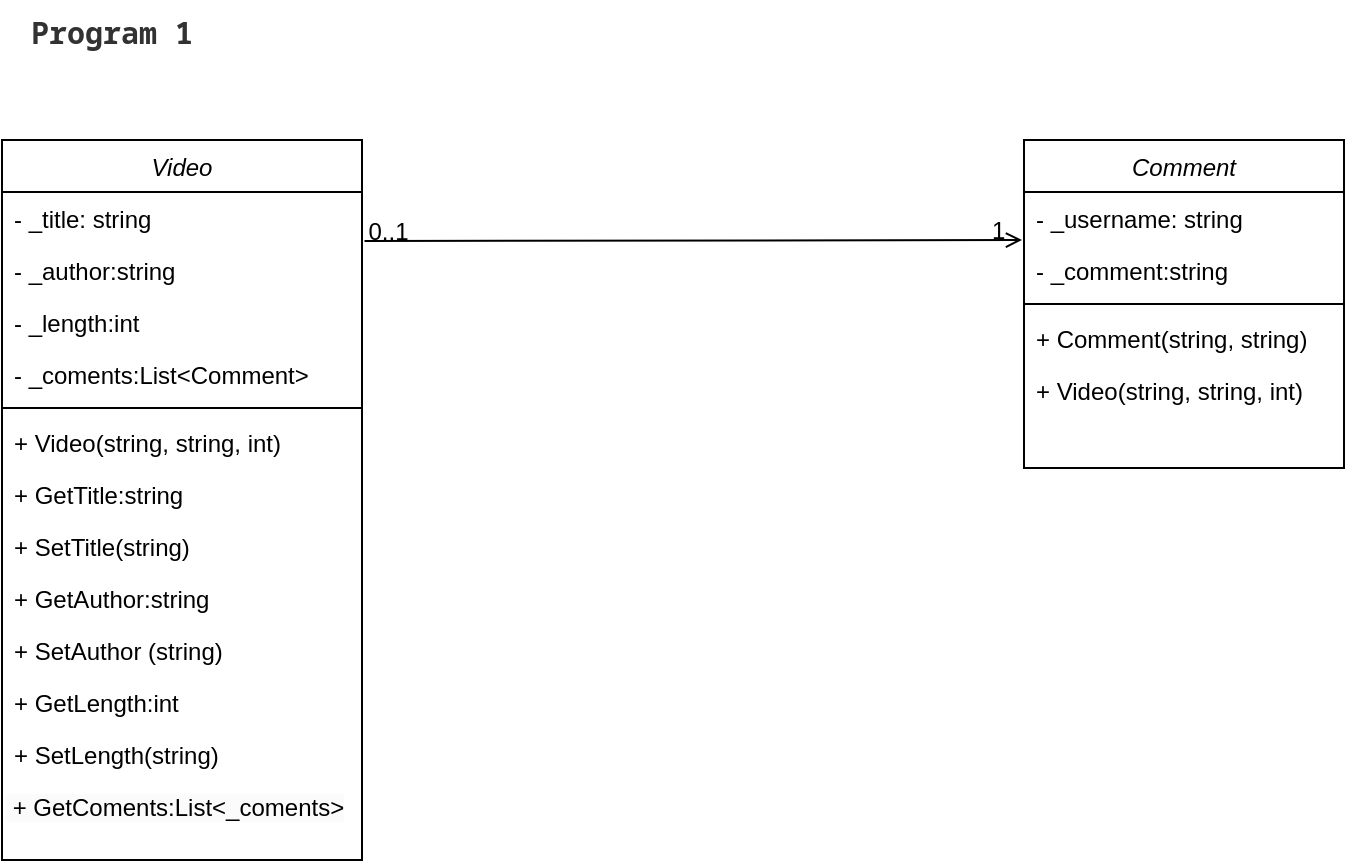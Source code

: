 <mxfile version="21.2.8" type="device">
  <diagram id="C5RBs43oDa-KdzZeNtuy" name="Page-1">
    <mxGraphModel dx="1292" dy="575" grid="1" gridSize="10" guides="1" tooltips="1" connect="1" arrows="1" fold="1" page="1" pageScale="1" pageWidth="827" pageHeight="1169" math="0" shadow="0">
      <root>
        <mxCell id="WIyWlLk6GJQsqaUBKTNV-0" />
        <mxCell id="WIyWlLk6GJQsqaUBKTNV-1" parent="WIyWlLk6GJQsqaUBKTNV-0" />
        <mxCell id="zkfFHV4jXpPFQw0GAbJ--26" value="" style="endArrow=open;shadow=0;strokeWidth=1;rounded=0;endFill=1;edgeStyle=elbowEdgeStyle;elbow=vertical;exitX=1.007;exitY=-0.057;exitDx=0;exitDy=0;exitPerimeter=0;" parent="WIyWlLk6GJQsqaUBKTNV-1" source="QwNCPIfgqO4SO9C38pkO-11" edge="1">
          <mxGeometry x="0.5" y="41" relative="1" as="geometry">
            <mxPoint x="260" y="170" as="sourcePoint" />
            <mxPoint x="570" y="170" as="targetPoint" />
            <mxPoint x="-40" y="32" as="offset" />
            <Array as="points">
              <mxPoint x="270" y="170" />
              <mxPoint x="499" y="180" />
              <mxPoint x="449" y="180" />
              <mxPoint x="519" y="190" />
            </Array>
          </mxGeometry>
        </mxCell>
        <mxCell id="zkfFHV4jXpPFQw0GAbJ--27" value="0..1" style="resizable=0;align=left;verticalAlign=bottom;labelBackgroundColor=none;fontSize=12;" parent="zkfFHV4jXpPFQw0GAbJ--26" connectable="0" vertex="1">
          <mxGeometry x="-1" relative="1" as="geometry">
            <mxPoint y="4" as="offset" />
          </mxGeometry>
        </mxCell>
        <mxCell id="zkfFHV4jXpPFQw0GAbJ--28" value="1" style="resizable=0;align=right;verticalAlign=bottom;labelBackgroundColor=none;fontSize=12;" parent="zkfFHV4jXpPFQw0GAbJ--26" connectable="0" vertex="1">
          <mxGeometry x="1" relative="1" as="geometry">
            <mxPoint x="-7" y="4" as="offset" />
          </mxGeometry>
        </mxCell>
        <mxCell id="QwNCPIfgqO4SO9C38pkO-0" value="&lt;h3 style=&quot;font-family: &amp;quot;Noto Sans Mono&amp;quot;; margin: 0px; font-size: 1.25em; color: rgb(50, 50, 50); text-align: start;&quot;&gt;Program 1&lt;/h3&gt;" style="text;html=1;strokeColor=none;fillColor=none;align=center;verticalAlign=middle;whiteSpace=wrap;rounded=0;" parent="WIyWlLk6GJQsqaUBKTNV-1" vertex="1">
          <mxGeometry x="60" y="50" width="110" height="30" as="geometry" />
        </mxCell>
        <mxCell id="QwNCPIfgqO4SO9C38pkO-9" value="Video" style="swimlane;fontStyle=2;align=center;verticalAlign=top;childLayout=stackLayout;horizontal=1;startSize=26;horizontalStack=0;resizeParent=1;resizeLast=0;collapsible=1;marginBottom=0;rounded=0;shadow=0;strokeWidth=1;" parent="WIyWlLk6GJQsqaUBKTNV-1" vertex="1">
          <mxGeometry x="60" y="120" width="180" height="360" as="geometry">
            <mxRectangle x="230" y="140" width="160" height="26" as="alternateBounds" />
          </mxGeometry>
        </mxCell>
        <mxCell id="QwNCPIfgqO4SO9C38pkO-10" value="- _title: string" style="text;align=left;verticalAlign=top;spacingLeft=4;spacingRight=4;overflow=hidden;rotatable=0;points=[[0,0.5],[1,0.5]];portConstraint=eastwest;" parent="QwNCPIfgqO4SO9C38pkO-9" vertex="1">
          <mxGeometry y="26" width="180" height="26" as="geometry" />
        </mxCell>
        <mxCell id="QwNCPIfgqO4SO9C38pkO-11" value="- _author:string" style="text;align=left;verticalAlign=top;spacingLeft=4;spacingRight=4;overflow=hidden;rotatable=0;points=[[0,0.5],[1,0.5]];portConstraint=eastwest;rounded=0;shadow=0;html=0;" parent="QwNCPIfgqO4SO9C38pkO-9" vertex="1">
          <mxGeometry y="52" width="180" height="26" as="geometry" />
        </mxCell>
        <mxCell id="QwNCPIfgqO4SO9C38pkO-12" value="- _length:int" style="text;align=left;verticalAlign=top;spacingLeft=4;spacingRight=4;overflow=hidden;rotatable=0;points=[[0,0.5],[1,0.5]];portConstraint=eastwest;rounded=0;shadow=0;html=0;" parent="QwNCPIfgqO4SO9C38pkO-9" vertex="1">
          <mxGeometry y="78" width="180" height="26" as="geometry" />
        </mxCell>
        <mxCell id="QwNCPIfgqO4SO9C38pkO-23" value="- _coments:List&lt;Comment&gt;" style="text;align=left;verticalAlign=top;spacingLeft=4;spacingRight=4;overflow=hidden;rotatable=0;points=[[0,0.5],[1,0.5]];portConstraint=eastwest;rounded=0;shadow=0;html=0;" parent="QwNCPIfgqO4SO9C38pkO-9" vertex="1">
          <mxGeometry y="104" width="180" height="26" as="geometry" />
        </mxCell>
        <mxCell id="QwNCPIfgqO4SO9C38pkO-13" value="" style="line;html=1;strokeWidth=1;align=left;verticalAlign=middle;spacingTop=-1;spacingLeft=3;spacingRight=3;rotatable=0;labelPosition=right;points=[];portConstraint=eastwest;" parent="QwNCPIfgqO4SO9C38pkO-9" vertex="1">
          <mxGeometry y="130" width="180" height="8" as="geometry" />
        </mxCell>
        <mxCell id="QwNCPIfgqO4SO9C38pkO-14" value="+ Video(string, string, int)" style="text;align=left;verticalAlign=top;spacingLeft=4;spacingRight=4;overflow=hidden;rotatable=0;points=[[0,0.5],[1,0.5]];portConstraint=eastwest;" parent="QwNCPIfgqO4SO9C38pkO-9" vertex="1">
          <mxGeometry y="138" width="180" height="26" as="geometry" />
        </mxCell>
        <mxCell id="QwNCPIfgqO4SO9C38pkO-15" value="+ GetTitle:string" style="text;align=left;verticalAlign=top;spacingLeft=4;spacingRight=4;overflow=hidden;rotatable=0;points=[[0,0.5],[1,0.5]];portConstraint=eastwest;" parent="QwNCPIfgqO4SO9C38pkO-9" vertex="1">
          <mxGeometry y="164" width="180" height="26" as="geometry" />
        </mxCell>
        <mxCell id="QwNCPIfgqO4SO9C38pkO-32" value="+ SetTitle(string)" style="text;align=left;verticalAlign=top;spacingLeft=4;spacingRight=4;overflow=hidden;rotatable=0;points=[[0,0.5],[1,0.5]];portConstraint=eastwest;" parent="QwNCPIfgqO4SO9C38pkO-9" vertex="1">
          <mxGeometry y="190" width="180" height="26" as="geometry" />
        </mxCell>
        <mxCell id="QwNCPIfgqO4SO9C38pkO-33" value="+ GetAuthor:string" style="text;align=left;verticalAlign=top;spacingLeft=4;spacingRight=4;overflow=hidden;rotatable=0;points=[[0,0.5],[1,0.5]];portConstraint=eastwest;" parent="QwNCPIfgqO4SO9C38pkO-9" vertex="1">
          <mxGeometry y="216" width="180" height="26" as="geometry" />
        </mxCell>
        <mxCell id="QwNCPIfgqO4SO9C38pkO-34" value="+ SetAuthor (string)" style="text;align=left;verticalAlign=top;spacingLeft=4;spacingRight=4;overflow=hidden;rotatable=0;points=[[0,0.5],[1,0.5]];portConstraint=eastwest;" parent="QwNCPIfgqO4SO9C38pkO-9" vertex="1">
          <mxGeometry y="242" width="180" height="26" as="geometry" />
        </mxCell>
        <mxCell id="QwNCPIfgqO4SO9C38pkO-35" value="+ GetLength:int" style="text;align=left;verticalAlign=top;spacingLeft=4;spacingRight=4;overflow=hidden;rotatable=0;points=[[0,0.5],[1,0.5]];portConstraint=eastwest;" parent="QwNCPIfgqO4SO9C38pkO-9" vertex="1">
          <mxGeometry y="268" width="180" height="26" as="geometry" />
        </mxCell>
        <mxCell id="QwNCPIfgqO4SO9C38pkO-36" value="+ SetLength(string)" style="text;align=left;verticalAlign=top;spacingLeft=4;spacingRight=4;overflow=hidden;rotatable=0;points=[[0,0.5],[1,0.5]];portConstraint=eastwest;" parent="QwNCPIfgqO4SO9C38pkO-9" vertex="1">
          <mxGeometry y="294" width="180" height="26" as="geometry" />
        </mxCell>
        <mxCell id="QwNCPIfgqO4SO9C38pkO-37" value="&lt;span style=&quot;color: rgb(0, 0, 0); font-family: Helvetica; font-size: 12px; font-style: normal; font-variant-ligatures: normal; font-variant-caps: normal; font-weight: 400; letter-spacing: normal; orphans: 2; text-align: left; text-indent: 0px; text-transform: none; widows: 2; word-spacing: 0px; -webkit-text-stroke-width: 0px; background-color: rgb(251, 251, 251); text-decoration-thickness: initial; text-decoration-style: initial; text-decoration-color: initial; float: none; display: inline !important;&quot;&gt;&amp;nbsp;+ GetComents:List&amp;lt;_coments&amp;gt;&lt;/span&gt;" style="text;whiteSpace=wrap;html=1;" parent="QwNCPIfgqO4SO9C38pkO-9" vertex="1">
          <mxGeometry y="320" width="180" height="40" as="geometry" />
        </mxCell>
        <mxCell id="QwNCPIfgqO4SO9C38pkO-16" value="Comment" style="swimlane;fontStyle=2;align=center;verticalAlign=top;childLayout=stackLayout;horizontal=1;startSize=26;horizontalStack=0;resizeParent=1;resizeLast=0;collapsible=1;marginBottom=0;rounded=0;shadow=0;strokeWidth=1;" parent="WIyWlLk6GJQsqaUBKTNV-1" vertex="1">
          <mxGeometry x="571" y="120" width="160" height="164" as="geometry">
            <mxRectangle x="230" y="140" width="160" height="26" as="alternateBounds" />
          </mxGeometry>
        </mxCell>
        <mxCell id="QwNCPIfgqO4SO9C38pkO-17" value="- _username: string" style="text;align=left;verticalAlign=top;spacingLeft=4;spacingRight=4;overflow=hidden;rotatable=0;points=[[0,0.5],[1,0.5]];portConstraint=eastwest;" parent="QwNCPIfgqO4SO9C38pkO-16" vertex="1">
          <mxGeometry y="26" width="160" height="26" as="geometry" />
        </mxCell>
        <mxCell id="QwNCPIfgqO4SO9C38pkO-18" value="- _comment:string" style="text;align=left;verticalAlign=top;spacingLeft=4;spacingRight=4;overflow=hidden;rotatable=0;points=[[0,0.5],[1,0.5]];portConstraint=eastwest;rounded=0;shadow=0;html=0;" parent="QwNCPIfgqO4SO9C38pkO-16" vertex="1">
          <mxGeometry y="52" width="160" height="26" as="geometry" />
        </mxCell>
        <mxCell id="QwNCPIfgqO4SO9C38pkO-20" value="" style="line;html=1;strokeWidth=1;align=left;verticalAlign=middle;spacingTop=-1;spacingLeft=3;spacingRight=3;rotatable=0;labelPosition=right;points=[];portConstraint=eastwest;" parent="QwNCPIfgqO4SO9C38pkO-16" vertex="1">
          <mxGeometry y="78" width="160" height="8" as="geometry" />
        </mxCell>
        <mxCell id="QwNCPIfgqO4SO9C38pkO-21" value="+ Comment(string, string)" style="text;align=left;verticalAlign=top;spacingLeft=4;spacingRight=4;overflow=hidden;rotatable=0;points=[[0,0.5],[1,0.5]];portConstraint=eastwest;" parent="QwNCPIfgqO4SO9C38pkO-16" vertex="1">
          <mxGeometry y="86" width="160" height="26" as="geometry" />
        </mxCell>
        <mxCell id="QwNCPIfgqO4SO9C38pkO-22" value="+ Video(string, string, int)" style="text;align=left;verticalAlign=top;spacingLeft=4;spacingRight=4;overflow=hidden;rotatable=0;points=[[0,0.5],[1,0.5]];portConstraint=eastwest;" parent="QwNCPIfgqO4SO9C38pkO-16" vertex="1">
          <mxGeometry y="112" width="160" height="26" as="geometry" />
        </mxCell>
      </root>
    </mxGraphModel>
  </diagram>
</mxfile>
